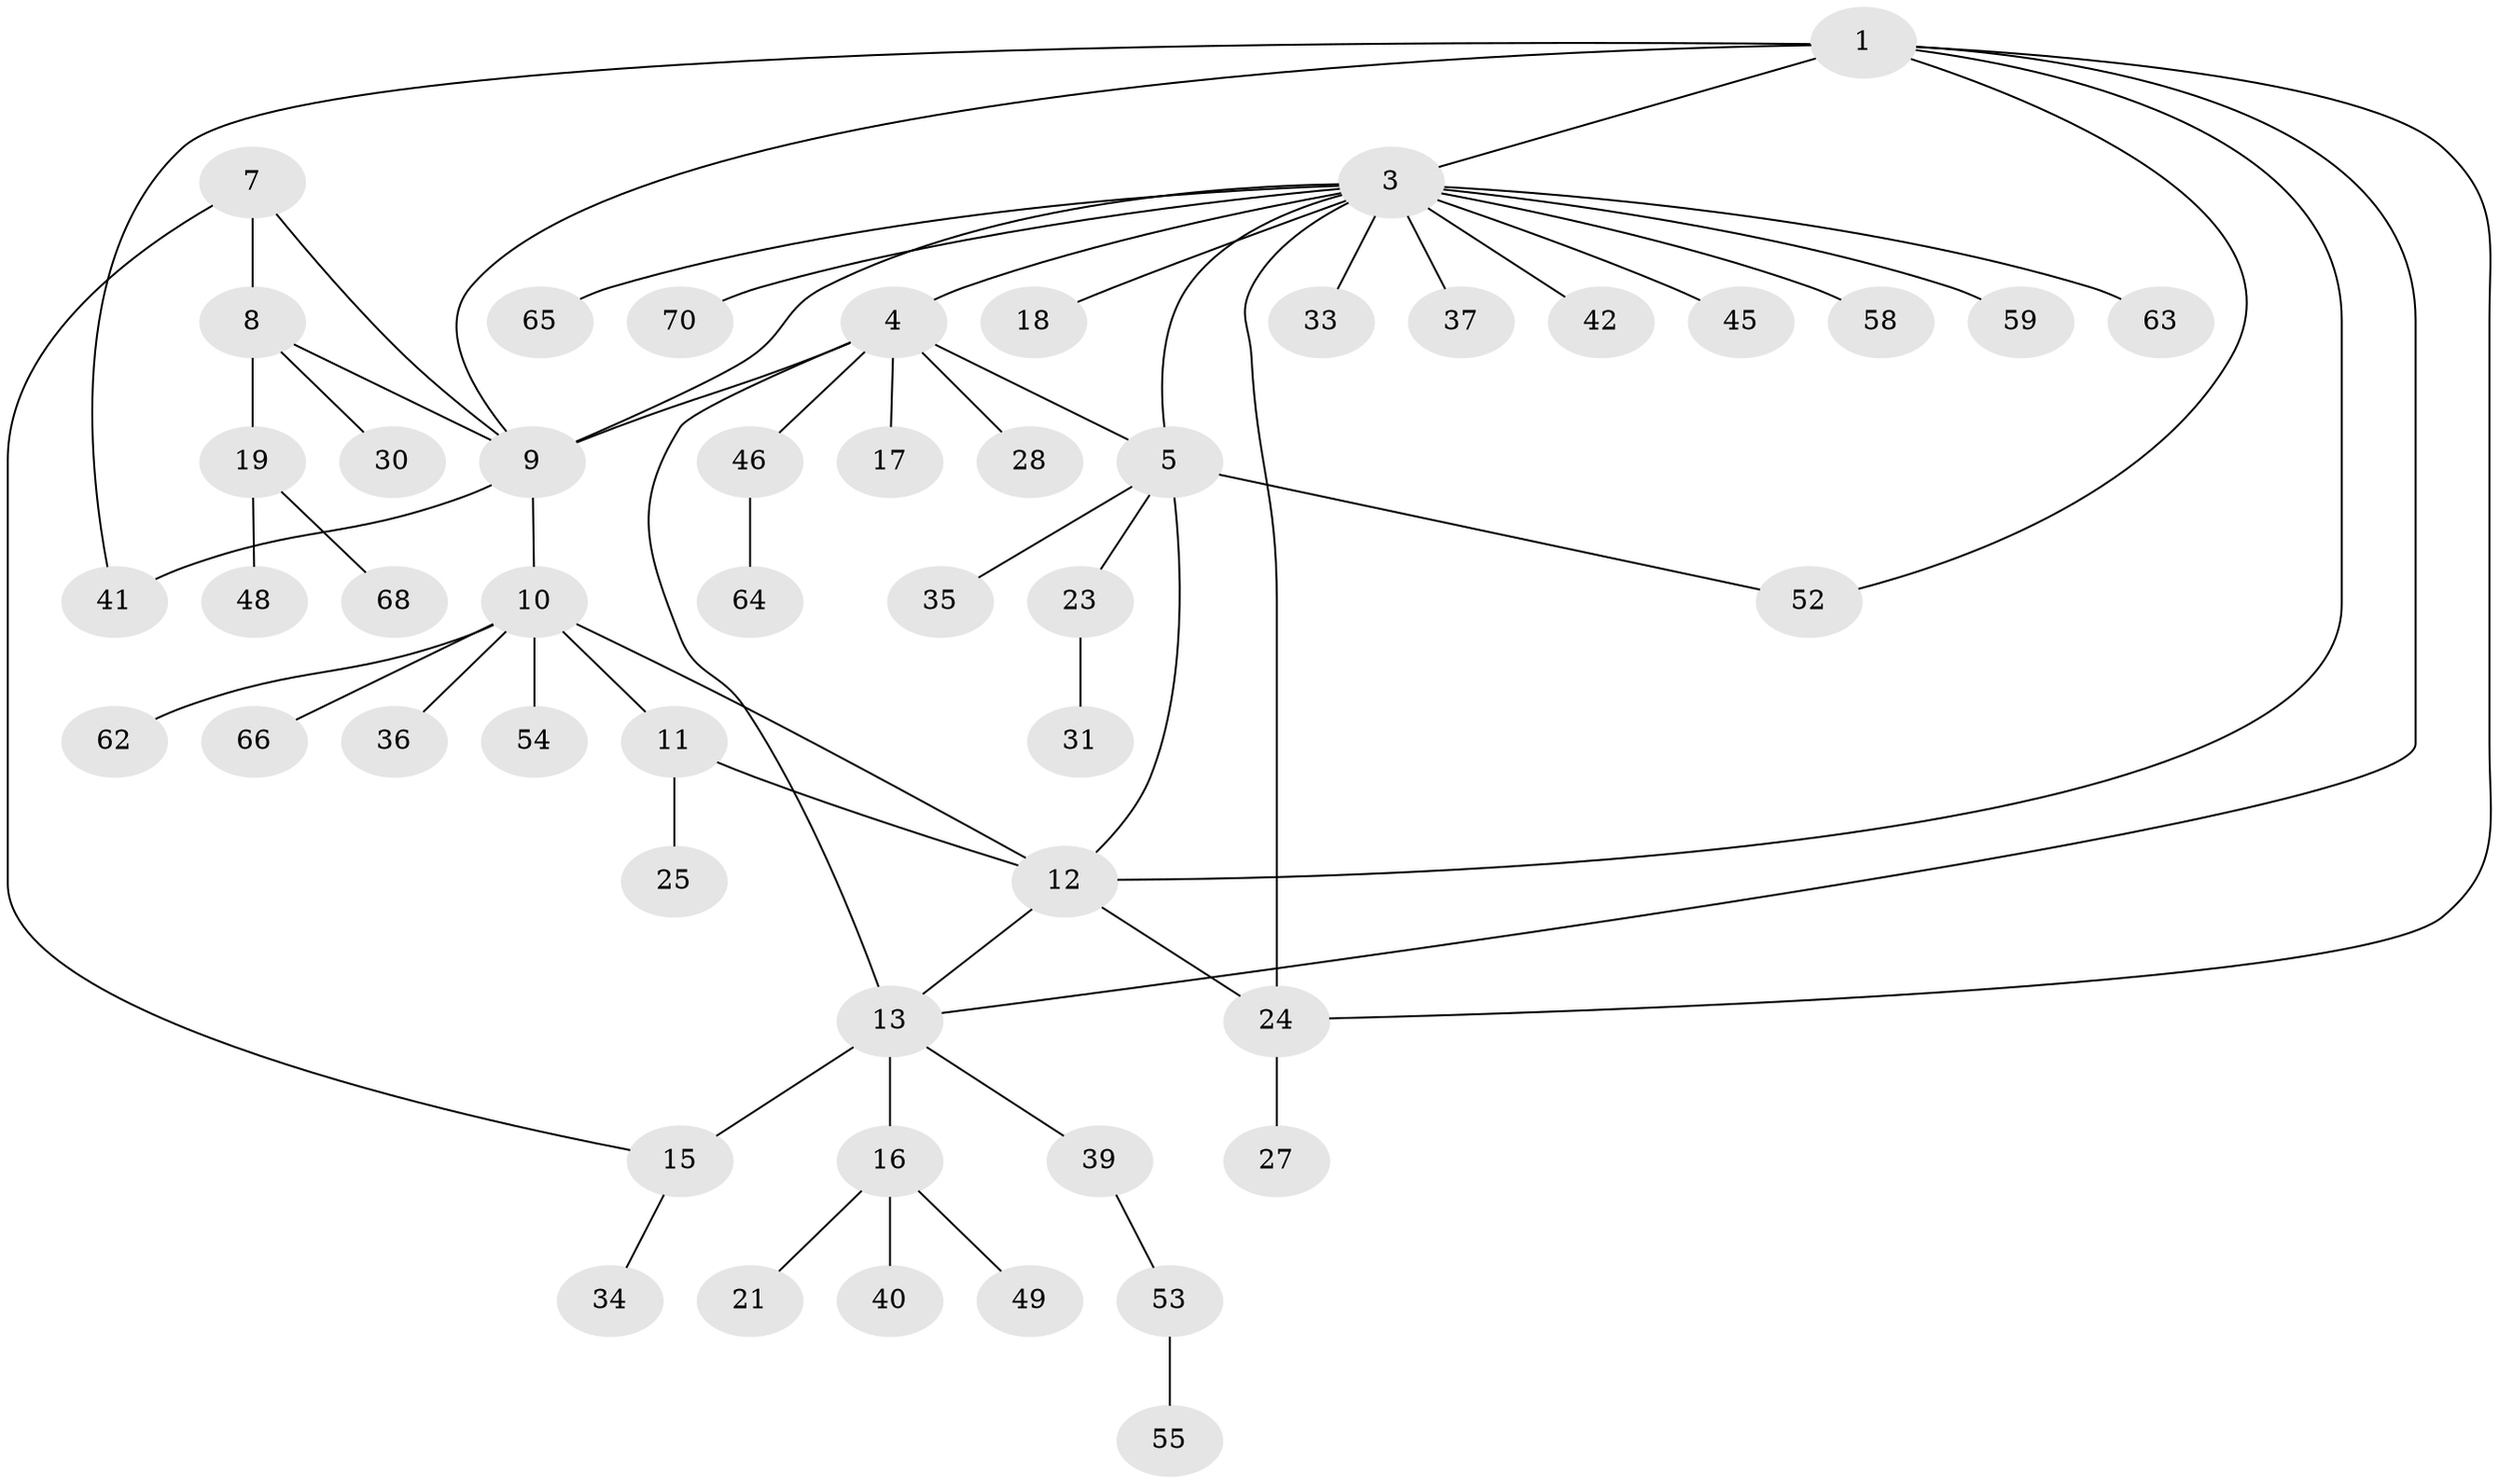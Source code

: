 // original degree distribution, {5: 0.07142857142857142, 12: 0.014285714285714285, 8: 0.02857142857142857, 7: 0.04285714285714286, 6: 0.02857142857142857, 3: 0.07142857142857142, 1: 0.5285714285714286, 2: 0.2, 4: 0.014285714285714285}
// Generated by graph-tools (version 1.1) at 2025/42/03/06/25 10:42:11]
// undirected, 50 vertices, 63 edges
graph export_dot {
graph [start="1"]
  node [color=gray90,style=filled];
  1 [super="+2"];
  3 [super="+6"];
  4 [super="+67"];
  5 [super="+61"];
  7;
  8 [super="+56"];
  9 [super="+57"];
  10 [super="+60"];
  11 [super="+20"];
  12 [super="+22"];
  13 [super="+14"];
  15 [super="+32"];
  16 [super="+44"];
  17;
  18;
  19 [super="+38"];
  21;
  23 [super="+26"];
  24 [super="+29"];
  25;
  27;
  28 [super="+43"];
  30;
  31 [super="+47"];
  33;
  34;
  35 [super="+50"];
  36;
  37;
  39;
  40;
  41 [super="+51"];
  42;
  45;
  46;
  48 [super="+69"];
  49;
  52;
  53;
  54;
  55;
  58;
  59;
  62;
  63;
  64;
  65;
  66;
  68;
  70;
  1 -- 3 [weight=2];
  1 -- 12;
  1 -- 13;
  1 -- 52;
  1 -- 24;
  1 -- 9;
  1 -- 41;
  3 -- 18;
  3 -- 33;
  3 -- 42;
  3 -- 45;
  3 -- 58;
  3 -- 59;
  3 -- 63;
  3 -- 65;
  3 -- 70;
  3 -- 4;
  3 -- 5;
  3 -- 37;
  3 -- 24;
  3 -- 9;
  4 -- 5;
  4 -- 13;
  4 -- 17;
  4 -- 28;
  4 -- 46;
  4 -- 9;
  5 -- 12;
  5 -- 23;
  5 -- 35;
  5 -- 52;
  7 -- 8;
  7 -- 9;
  7 -- 15;
  8 -- 9;
  8 -- 19;
  8 -- 30;
  9 -- 10;
  9 -- 41;
  10 -- 11;
  10 -- 12;
  10 -- 36;
  10 -- 54;
  10 -- 62;
  10 -- 66;
  11 -- 12;
  11 -- 25;
  12 -- 13;
  12 -- 24;
  13 -- 15 [weight=2];
  13 -- 39;
  13 -- 16;
  15 -- 34;
  16 -- 21;
  16 -- 40;
  16 -- 49;
  19 -- 48;
  19 -- 68;
  23 -- 31;
  24 -- 27;
  39 -- 53;
  46 -- 64;
  53 -- 55;
}
